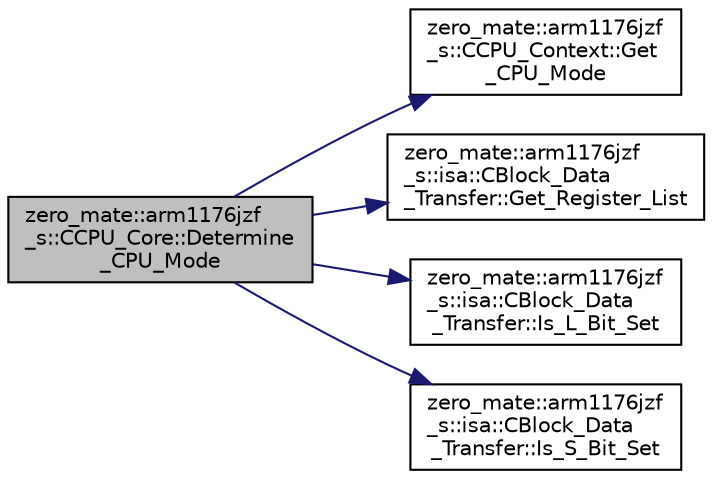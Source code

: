 digraph "zero_mate::arm1176jzf_s::CCPU_Core::Determine_CPU_Mode"
{
 // LATEX_PDF_SIZE
  bgcolor="transparent";
  edge [fontname="Helvetica",fontsize="10",labelfontname="Helvetica",labelfontsize="10"];
  node [fontname="Helvetica",fontsize="10",shape=record];
  rankdir="LR";
  Node1 [label="zero_mate::arm1176jzf\l_s::CCPU_Core::Determine\l_CPU_Mode",height=0.2,width=0.4,color="black", fillcolor="grey75", style="filled", fontcolor="black",tooltip="Determines the mode of the CPU that should be used in a block data transfer instruction."];
  Node1 -> Node2 [color="midnightblue",fontsize="10",style="solid",fontname="Helvetica"];
  Node2 [label="zero_mate::arm1176jzf\l_s::CCPU_Context::Get\l_CPU_Mode",height=0.2,width=0.4,color="black",URL="$classzero__mate_1_1arm1176jzf__s_1_1CCPU__Context.html#aa740f9219bb413d707ac72f373e60d3a",tooltip=" "];
  Node1 -> Node3 [color="midnightblue",fontsize="10",style="solid",fontname="Helvetica"];
  Node3 [label="zero_mate::arm1176jzf\l_s::isa::CBlock_Data\l_Transfer::Get_Register_List",height=0.2,width=0.4,color="black",URL="$classzero__mate_1_1arm1176jzf__s_1_1isa_1_1CBlock__Data__Transfer.html#a13942f150d4adefab57c5c34aef1a104",tooltip=" "];
  Node1 -> Node4 [color="midnightblue",fontsize="10",style="solid",fontname="Helvetica"];
  Node4 [label="zero_mate::arm1176jzf\l_s::isa::CBlock_Data\l_Transfer::Is_L_Bit_Set",height=0.2,width=0.4,color="black",URL="$classzero__mate_1_1arm1176jzf__s_1_1isa_1_1CBlock__Data__Transfer.html#aa2342ef2d946e48ad5f19e6fd04d9a3f",tooltip=" "];
  Node1 -> Node5 [color="midnightblue",fontsize="10",style="solid",fontname="Helvetica"];
  Node5 [label="zero_mate::arm1176jzf\l_s::isa::CBlock_Data\l_Transfer::Is_S_Bit_Set",height=0.2,width=0.4,color="black",URL="$classzero__mate_1_1arm1176jzf__s_1_1isa_1_1CBlock__Data__Transfer.html#a1a3153bfc2aa11e2c86d55eea07e4c5a",tooltip=" "];
}
